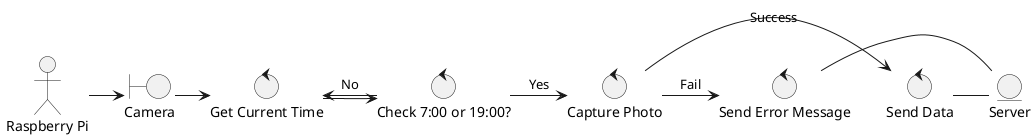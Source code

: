 @startuml
actor "Raspberry Pi" as Raspi
boundary "Camera" as Camera
control "Get Current Time" as GetTime
control "Check 7:00 or 19:00?" as CheckTime
control "Capture Photo" as CapturePhoto
control "Send Data" as SendData
control "Send Error Message" as SendError
entity "Server" as Server

' Define the flow
Raspi -> Camera
Camera -> GetTime
GetTime -> CheckTime

' Conditional branching
CheckTime -> GetTime : No
CheckTime -> CapturePhoto : Yes

' Capture success/failure branching
CapturePhoto -> SendData : Success
CapturePhoto -> SendError : Fail

' Send to server
SendData - Server
SendError - Server
@enduml
